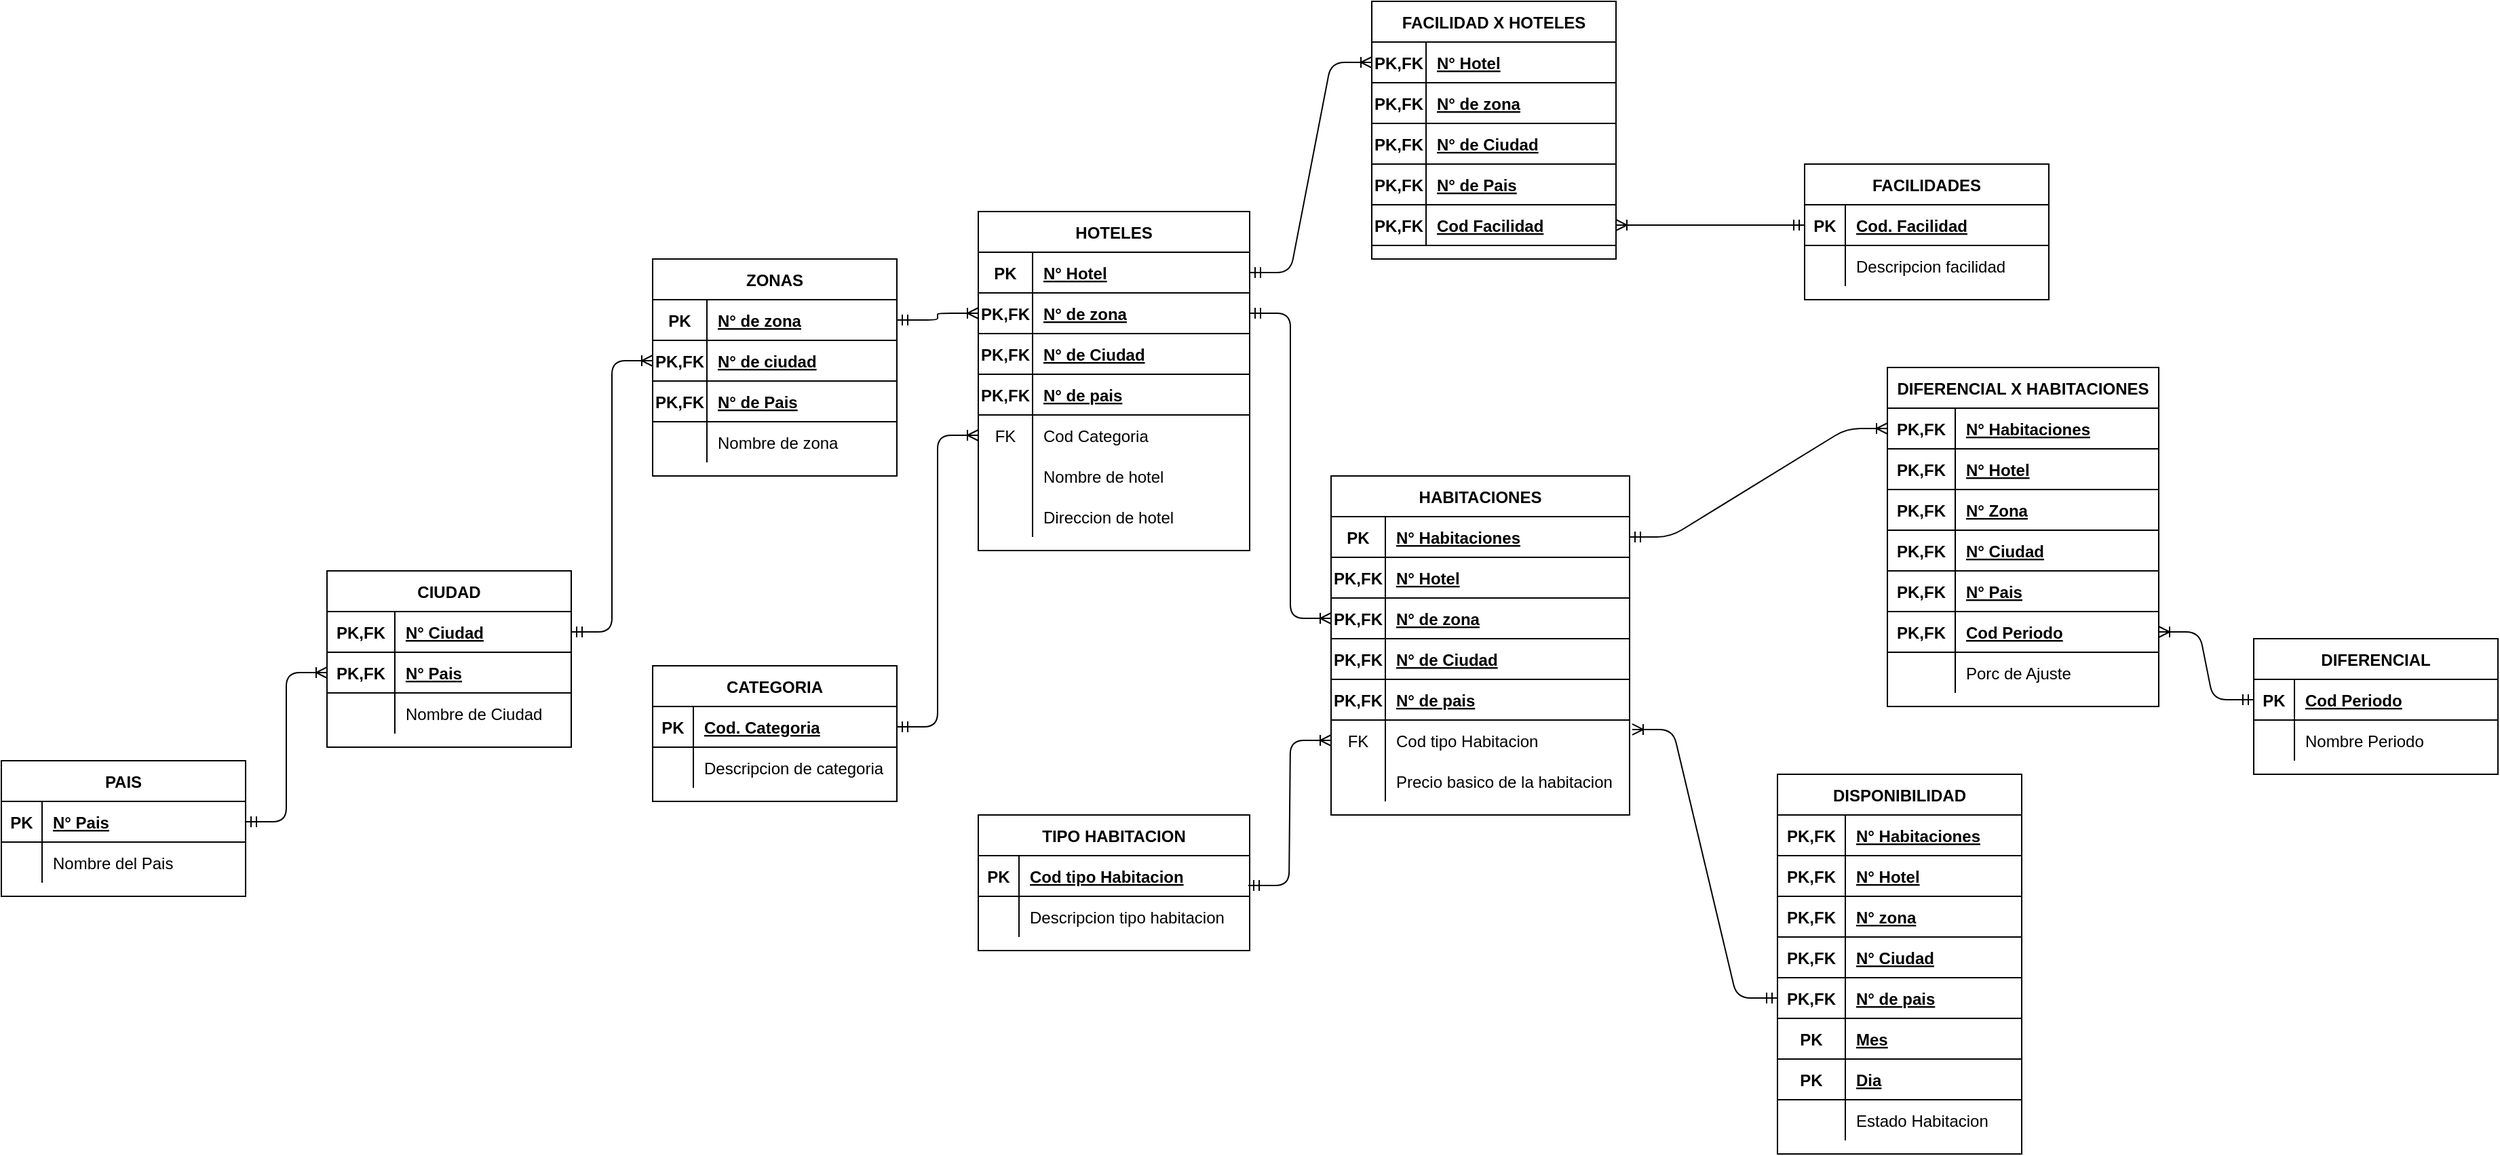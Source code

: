 <mxfile version="14.5.1" type="device"><diagram id="BDPHjw-jgXMboV20KNnx" name="Page-1"><mxGraphModel dx="2406" dy="755" grid="1" gridSize="10" guides="1" tooltips="1" connect="1" arrows="1" fold="1" page="1" pageScale="1" pageWidth="827" pageHeight="1169" math="0" shadow="0"><root><mxCell id="0"/><mxCell id="1" parent="0"/><mxCell id="0yU7m7mO47ZCtnrFO629-364" value="HOTELES" style="shape=table;startSize=30;container=1;collapsible=1;childLayout=tableLayout;fixedRows=1;rowLines=0;fontStyle=1;align=center;resizeLast=1;" parent="1" vertex="1"><mxGeometry x="301" y="1095" width="200" height="250" as="geometry"/></mxCell><mxCell id="0yU7m7mO47ZCtnrFO629-365" value="" style="shape=partialRectangle;collapsible=0;dropTarget=0;pointerEvents=0;fillColor=none;top=0;left=0;bottom=1;right=0;points=[[0,0.5],[1,0.5]];portConstraint=eastwest;" parent="0yU7m7mO47ZCtnrFO629-364" vertex="1"><mxGeometry y="30" width="200" height="30" as="geometry"/></mxCell><mxCell id="0yU7m7mO47ZCtnrFO629-366" value="PK" style="shape=partialRectangle;connectable=0;fillColor=none;top=0;left=0;bottom=0;right=0;fontStyle=1;overflow=hidden;" parent="0yU7m7mO47ZCtnrFO629-365" vertex="1"><mxGeometry width="40" height="30" as="geometry"/></mxCell><mxCell id="0yU7m7mO47ZCtnrFO629-367" value="N° Hotel" style="shape=partialRectangle;connectable=0;fillColor=none;top=0;left=0;bottom=0;right=0;align=left;spacingLeft=6;fontStyle=5;overflow=hidden;" parent="0yU7m7mO47ZCtnrFO629-365" vertex="1"><mxGeometry x="40" width="160" height="30" as="geometry"/></mxCell><mxCell id="0yU7m7mO47ZCtnrFO629-368" value="" style="shape=partialRectangle;collapsible=0;dropTarget=0;pointerEvents=0;fillColor=none;top=0;left=0;bottom=1;right=0;points=[[0,0.5],[1,0.5]];portConstraint=eastwest;" parent="0yU7m7mO47ZCtnrFO629-364" vertex="1"><mxGeometry y="60" width="200" height="30" as="geometry"/></mxCell><mxCell id="0yU7m7mO47ZCtnrFO629-369" value="PK,FK" style="shape=partialRectangle;connectable=0;fillColor=none;top=0;left=0;bottom=0;right=0;fontStyle=1;overflow=hidden;" parent="0yU7m7mO47ZCtnrFO629-368" vertex="1"><mxGeometry width="40" height="30" as="geometry"/></mxCell><mxCell id="0yU7m7mO47ZCtnrFO629-370" value="N° de zona" style="shape=partialRectangle;connectable=0;fillColor=none;top=0;left=0;bottom=0;right=0;align=left;spacingLeft=6;fontStyle=5;overflow=hidden;" parent="0yU7m7mO47ZCtnrFO629-368" vertex="1"><mxGeometry x="40" width="160" height="30" as="geometry"/></mxCell><mxCell id="0yU7m7mO47ZCtnrFO629-371" value="" style="shape=partialRectangle;collapsible=0;dropTarget=0;pointerEvents=0;fillColor=none;top=0;left=0;bottom=1;right=0;points=[[0,0.5],[1,0.5]];portConstraint=eastwest;" parent="0yU7m7mO47ZCtnrFO629-364" vertex="1"><mxGeometry y="90" width="200" height="30" as="geometry"/></mxCell><mxCell id="0yU7m7mO47ZCtnrFO629-372" value="PK,FK" style="shape=partialRectangle;connectable=0;fillColor=none;top=0;left=0;bottom=0;right=0;fontStyle=1;overflow=hidden;" parent="0yU7m7mO47ZCtnrFO629-371" vertex="1"><mxGeometry width="40" height="30" as="geometry"/></mxCell><mxCell id="0yU7m7mO47ZCtnrFO629-373" value="N° de Ciudad" style="shape=partialRectangle;connectable=0;fillColor=none;top=0;left=0;bottom=0;right=0;align=left;spacingLeft=6;fontStyle=5;overflow=hidden;" parent="0yU7m7mO47ZCtnrFO629-371" vertex="1"><mxGeometry x="40" width="160" height="30" as="geometry"/></mxCell><mxCell id="0yU7m7mO47ZCtnrFO629-374" value="" style="shape=partialRectangle;collapsible=0;dropTarget=0;pointerEvents=0;fillColor=none;top=0;left=0;bottom=1;right=0;points=[[0,0.5],[1,0.5]];portConstraint=eastwest;" parent="0yU7m7mO47ZCtnrFO629-364" vertex="1"><mxGeometry y="120" width="200" height="30" as="geometry"/></mxCell><mxCell id="0yU7m7mO47ZCtnrFO629-375" value="PK,FK" style="shape=partialRectangle;connectable=0;fillColor=none;top=0;left=0;bottom=0;right=0;fontStyle=1;overflow=hidden;" parent="0yU7m7mO47ZCtnrFO629-374" vertex="1"><mxGeometry width="40" height="30" as="geometry"/></mxCell><mxCell id="0yU7m7mO47ZCtnrFO629-376" value="N° de pais" style="shape=partialRectangle;connectable=0;fillColor=none;top=0;left=0;bottom=0;right=0;align=left;spacingLeft=6;fontStyle=5;overflow=hidden;" parent="0yU7m7mO47ZCtnrFO629-374" vertex="1"><mxGeometry x="40" width="160" height="30" as="geometry"/></mxCell><mxCell id="0yU7m7mO47ZCtnrFO629-377" value="" style="shape=partialRectangle;collapsible=0;dropTarget=0;pointerEvents=0;fillColor=none;top=0;left=0;bottom=0;right=0;points=[[0,0.5],[1,0.5]];portConstraint=eastwest;" parent="0yU7m7mO47ZCtnrFO629-364" vertex="1"><mxGeometry y="150" width="200" height="30" as="geometry"/></mxCell><mxCell id="0yU7m7mO47ZCtnrFO629-378" value="FK" style="shape=partialRectangle;connectable=0;fillColor=none;top=0;left=0;bottom=0;right=0;fontStyle=0;overflow=hidden;" parent="0yU7m7mO47ZCtnrFO629-377" vertex="1"><mxGeometry width="40" height="30" as="geometry"/></mxCell><mxCell id="0yU7m7mO47ZCtnrFO629-379" value="Cod Categoria" style="shape=partialRectangle;connectable=0;fillColor=none;top=0;left=0;bottom=0;right=0;align=left;spacingLeft=6;fontStyle=0;overflow=hidden;" parent="0yU7m7mO47ZCtnrFO629-377" vertex="1"><mxGeometry x="40" width="160" height="30" as="geometry"/></mxCell><mxCell id="0yU7m7mO47ZCtnrFO629-380" value="" style="shape=partialRectangle;collapsible=0;dropTarget=0;pointerEvents=0;fillColor=none;top=0;left=0;bottom=0;right=0;points=[[0,0.5],[1,0.5]];portConstraint=eastwest;" parent="0yU7m7mO47ZCtnrFO629-364" vertex="1"><mxGeometry y="180" width="200" height="30" as="geometry"/></mxCell><mxCell id="0yU7m7mO47ZCtnrFO629-381" value="" style="shape=partialRectangle;connectable=0;fillColor=none;top=0;left=0;bottom=0;right=0;editable=1;overflow=hidden;" parent="0yU7m7mO47ZCtnrFO629-380" vertex="1"><mxGeometry width="40" height="30" as="geometry"/></mxCell><mxCell id="0yU7m7mO47ZCtnrFO629-382" value="Nombre de hotel" style="shape=partialRectangle;connectable=0;fillColor=none;top=0;left=0;bottom=0;right=0;align=left;spacingLeft=6;overflow=hidden;" parent="0yU7m7mO47ZCtnrFO629-380" vertex="1"><mxGeometry x="40" width="160" height="30" as="geometry"/></mxCell><mxCell id="0yU7m7mO47ZCtnrFO629-383" value="" style="shape=partialRectangle;collapsible=0;dropTarget=0;pointerEvents=0;fillColor=none;top=0;left=0;bottom=0;right=0;points=[[0,0.5],[1,0.5]];portConstraint=eastwest;" parent="0yU7m7mO47ZCtnrFO629-364" vertex="1"><mxGeometry y="210" width="200" height="30" as="geometry"/></mxCell><mxCell id="0yU7m7mO47ZCtnrFO629-384" value="" style="shape=partialRectangle;connectable=0;fillColor=none;top=0;left=0;bottom=0;right=0;editable=1;overflow=hidden;" parent="0yU7m7mO47ZCtnrFO629-383" vertex="1"><mxGeometry width="40" height="30" as="geometry"/></mxCell><mxCell id="0yU7m7mO47ZCtnrFO629-385" value="Direccion de hotel" style="shape=partialRectangle;connectable=0;fillColor=none;top=0;left=0;bottom=0;right=0;align=left;spacingLeft=6;overflow=hidden;" parent="0yU7m7mO47ZCtnrFO629-383" vertex="1"><mxGeometry x="40" width="160" height="30" as="geometry"/></mxCell><mxCell id="0yU7m7mO47ZCtnrFO629-386" value="CATEGORIA" style="shape=table;startSize=30;container=1;collapsible=1;childLayout=tableLayout;fixedRows=1;rowLines=0;fontStyle=1;align=center;resizeLast=1;" parent="1" vertex="1"><mxGeometry x="61" y="1430" width="180" height="100" as="geometry"/></mxCell><mxCell id="0yU7m7mO47ZCtnrFO629-387" value="" style="shape=partialRectangle;collapsible=0;dropTarget=0;pointerEvents=0;fillColor=none;top=0;left=0;bottom=1;right=0;points=[[0,0.5],[1,0.5]];portConstraint=eastwest;" parent="0yU7m7mO47ZCtnrFO629-386" vertex="1"><mxGeometry y="30" width="180" height="30" as="geometry"/></mxCell><mxCell id="0yU7m7mO47ZCtnrFO629-388" value="PK" style="shape=partialRectangle;connectable=0;fillColor=none;top=0;left=0;bottom=0;right=0;fontStyle=1;overflow=hidden;" parent="0yU7m7mO47ZCtnrFO629-387" vertex="1"><mxGeometry width="30" height="30" as="geometry"/></mxCell><mxCell id="0yU7m7mO47ZCtnrFO629-389" value="Cod. Categoria" style="shape=partialRectangle;connectable=0;fillColor=none;top=0;left=0;bottom=0;right=0;align=left;spacingLeft=6;fontStyle=5;overflow=hidden;" parent="0yU7m7mO47ZCtnrFO629-387" vertex="1"><mxGeometry x="30" width="150" height="30" as="geometry"/></mxCell><mxCell id="0yU7m7mO47ZCtnrFO629-390" value="" style="shape=partialRectangle;collapsible=0;dropTarget=0;pointerEvents=0;fillColor=none;top=0;left=0;bottom=0;right=0;points=[[0,0.5],[1,0.5]];portConstraint=eastwest;" parent="0yU7m7mO47ZCtnrFO629-386" vertex="1"><mxGeometry y="60" width="180" height="30" as="geometry"/></mxCell><mxCell id="0yU7m7mO47ZCtnrFO629-391" value="" style="shape=partialRectangle;connectable=0;fillColor=none;top=0;left=0;bottom=0;right=0;editable=1;overflow=hidden;" parent="0yU7m7mO47ZCtnrFO629-390" vertex="1"><mxGeometry width="30" height="30" as="geometry"/></mxCell><mxCell id="0yU7m7mO47ZCtnrFO629-392" value="Descripcion de categoria" style="shape=partialRectangle;connectable=0;fillColor=none;top=0;left=0;bottom=0;right=0;align=left;spacingLeft=6;overflow=hidden;" parent="0yU7m7mO47ZCtnrFO629-390" vertex="1"><mxGeometry x="30" width="150" height="30" as="geometry"/></mxCell><mxCell id="0yU7m7mO47ZCtnrFO629-393" value="HABITACIONES" style="shape=table;startSize=30;container=1;collapsible=1;childLayout=tableLayout;fixedRows=1;rowLines=0;fontStyle=1;align=center;resizeLast=1;" parent="1" vertex="1"><mxGeometry x="561" y="1290" width="220" height="250" as="geometry"/></mxCell><mxCell id="0yU7m7mO47ZCtnrFO629-394" value="" style="shape=partialRectangle;collapsible=0;dropTarget=0;pointerEvents=0;fillColor=none;top=0;left=0;bottom=1;right=0;points=[[0,0.5],[1,0.5]];portConstraint=eastwest;" parent="0yU7m7mO47ZCtnrFO629-393" vertex="1"><mxGeometry y="30" width="220" height="30" as="geometry"/></mxCell><mxCell id="0yU7m7mO47ZCtnrFO629-395" value="PK" style="shape=partialRectangle;connectable=0;fillColor=none;top=0;left=0;bottom=0;right=0;fontStyle=1;overflow=hidden;" parent="0yU7m7mO47ZCtnrFO629-394" vertex="1"><mxGeometry width="40" height="30" as="geometry"/></mxCell><mxCell id="0yU7m7mO47ZCtnrFO629-396" value="N° Habitaciones" style="shape=partialRectangle;connectable=0;fillColor=none;top=0;left=0;bottom=0;right=0;align=left;spacingLeft=6;fontStyle=5;overflow=hidden;" parent="0yU7m7mO47ZCtnrFO629-394" vertex="1"><mxGeometry x="40" width="180" height="30" as="geometry"/></mxCell><mxCell id="0yU7m7mO47ZCtnrFO629-397" value="" style="shape=partialRectangle;collapsible=0;dropTarget=0;pointerEvents=0;fillColor=none;top=0;left=0;bottom=1;right=0;points=[[0,0.5],[1,0.5]];portConstraint=eastwest;" parent="0yU7m7mO47ZCtnrFO629-393" vertex="1"><mxGeometry y="60" width="220" height="30" as="geometry"/></mxCell><mxCell id="0yU7m7mO47ZCtnrFO629-398" value="PK,FK" style="shape=partialRectangle;connectable=0;fillColor=none;top=0;left=0;bottom=0;right=0;fontStyle=1;overflow=hidden;" parent="0yU7m7mO47ZCtnrFO629-397" vertex="1"><mxGeometry width="40" height="30" as="geometry"/></mxCell><mxCell id="0yU7m7mO47ZCtnrFO629-399" value="N° Hotel" style="shape=partialRectangle;connectable=0;fillColor=none;top=0;left=0;bottom=0;right=0;align=left;spacingLeft=6;fontStyle=5;overflow=hidden;" parent="0yU7m7mO47ZCtnrFO629-397" vertex="1"><mxGeometry x="40" width="180" height="30" as="geometry"/></mxCell><mxCell id="0yU7m7mO47ZCtnrFO629-400" value="" style="shape=partialRectangle;collapsible=0;dropTarget=0;pointerEvents=0;fillColor=none;top=0;left=0;bottom=1;right=0;points=[[0,0.5],[1,0.5]];portConstraint=eastwest;" parent="0yU7m7mO47ZCtnrFO629-393" vertex="1"><mxGeometry y="90" width="220" height="30" as="geometry"/></mxCell><mxCell id="0yU7m7mO47ZCtnrFO629-401" value="PK,FK" style="shape=partialRectangle;connectable=0;fillColor=none;top=0;left=0;bottom=0;right=0;fontStyle=1;overflow=hidden;" parent="0yU7m7mO47ZCtnrFO629-400" vertex="1"><mxGeometry width="40" height="30" as="geometry"/></mxCell><mxCell id="0yU7m7mO47ZCtnrFO629-402" value="N° de zona" style="shape=partialRectangle;connectable=0;fillColor=none;top=0;left=0;bottom=0;right=0;align=left;spacingLeft=6;fontStyle=5;overflow=hidden;" parent="0yU7m7mO47ZCtnrFO629-400" vertex="1"><mxGeometry x="40" width="180" height="30" as="geometry"/></mxCell><mxCell id="0yU7m7mO47ZCtnrFO629-403" value="" style="shape=partialRectangle;collapsible=0;dropTarget=0;pointerEvents=0;fillColor=none;top=0;left=0;bottom=1;right=0;points=[[0,0.5],[1,0.5]];portConstraint=eastwest;" parent="0yU7m7mO47ZCtnrFO629-393" vertex="1"><mxGeometry y="120" width="220" height="30" as="geometry"/></mxCell><mxCell id="0yU7m7mO47ZCtnrFO629-404" value="PK,FK" style="shape=partialRectangle;connectable=0;fillColor=none;top=0;left=0;bottom=0;right=0;fontStyle=1;overflow=hidden;" parent="0yU7m7mO47ZCtnrFO629-403" vertex="1"><mxGeometry width="40" height="30" as="geometry"/></mxCell><mxCell id="0yU7m7mO47ZCtnrFO629-405" value="N° de Ciudad" style="shape=partialRectangle;connectable=0;fillColor=none;top=0;left=0;bottom=0;right=0;align=left;spacingLeft=6;fontStyle=5;overflow=hidden;" parent="0yU7m7mO47ZCtnrFO629-403" vertex="1"><mxGeometry x="40" width="180" height="30" as="geometry"/></mxCell><mxCell id="0yU7m7mO47ZCtnrFO629-406" value="" style="shape=partialRectangle;collapsible=0;dropTarget=0;pointerEvents=0;fillColor=none;top=0;left=0;bottom=1;right=0;points=[[0,0.5],[1,0.5]];portConstraint=eastwest;" parent="0yU7m7mO47ZCtnrFO629-393" vertex="1"><mxGeometry y="150" width="220" height="30" as="geometry"/></mxCell><mxCell id="0yU7m7mO47ZCtnrFO629-407" value="PK,FK" style="shape=partialRectangle;connectable=0;fillColor=none;top=0;left=0;bottom=0;right=0;fontStyle=1;overflow=hidden;" parent="0yU7m7mO47ZCtnrFO629-406" vertex="1"><mxGeometry width="40" height="30" as="geometry"/></mxCell><mxCell id="0yU7m7mO47ZCtnrFO629-408" value="N° de pais" style="shape=partialRectangle;connectable=0;fillColor=none;top=0;left=0;bottom=0;right=0;align=left;spacingLeft=6;fontStyle=5;overflow=hidden;" parent="0yU7m7mO47ZCtnrFO629-406" vertex="1"><mxGeometry x="40" width="180" height="30" as="geometry"/></mxCell><mxCell id="0yU7m7mO47ZCtnrFO629-409" value="" style="shape=partialRectangle;collapsible=0;dropTarget=0;pointerEvents=0;fillColor=none;top=0;left=0;bottom=0;right=0;points=[[0,0.5],[1,0.5]];portConstraint=eastwest;" parent="0yU7m7mO47ZCtnrFO629-393" vertex="1"><mxGeometry y="180" width="220" height="30" as="geometry"/></mxCell><mxCell id="0yU7m7mO47ZCtnrFO629-410" value="FK" style="shape=partialRectangle;connectable=0;fillColor=none;top=0;left=0;bottom=0;right=0;editable=1;overflow=hidden;" parent="0yU7m7mO47ZCtnrFO629-409" vertex="1"><mxGeometry width="40" height="30" as="geometry"/></mxCell><mxCell id="0yU7m7mO47ZCtnrFO629-411" value="Cod tipo Habitacion" style="shape=partialRectangle;connectable=0;fillColor=none;top=0;left=0;bottom=0;right=0;align=left;spacingLeft=6;overflow=hidden;" parent="0yU7m7mO47ZCtnrFO629-409" vertex="1"><mxGeometry x="40" width="180" height="30" as="geometry"/></mxCell><mxCell id="0yU7m7mO47ZCtnrFO629-412" value="" style="shape=partialRectangle;collapsible=0;dropTarget=0;pointerEvents=0;fillColor=none;top=0;left=0;bottom=0;right=0;points=[[0,0.5],[1,0.5]];portConstraint=eastwest;" parent="0yU7m7mO47ZCtnrFO629-393" vertex="1"><mxGeometry y="210" width="220" height="30" as="geometry"/></mxCell><mxCell id="0yU7m7mO47ZCtnrFO629-413" value="" style="shape=partialRectangle;connectable=0;fillColor=none;top=0;left=0;bottom=0;right=0;editable=1;overflow=hidden;" parent="0yU7m7mO47ZCtnrFO629-412" vertex="1"><mxGeometry width="40" height="30" as="geometry"/></mxCell><mxCell id="0yU7m7mO47ZCtnrFO629-414" value="Precio basico de la habitacion" style="shape=partialRectangle;connectable=0;fillColor=none;top=0;left=0;bottom=0;right=0;align=left;spacingLeft=6;overflow=hidden;" parent="0yU7m7mO47ZCtnrFO629-412" vertex="1"><mxGeometry x="40" width="180" height="30" as="geometry"/></mxCell><mxCell id="0yU7m7mO47ZCtnrFO629-415" value="TIPO HABITACION" style="shape=table;startSize=30;container=1;collapsible=1;childLayout=tableLayout;fixedRows=1;rowLines=0;fontStyle=1;align=center;resizeLast=1;" parent="1" vertex="1"><mxGeometry x="301" y="1540" width="200" height="100" as="geometry"/></mxCell><mxCell id="0yU7m7mO47ZCtnrFO629-416" value="" style="shape=partialRectangle;collapsible=0;dropTarget=0;pointerEvents=0;fillColor=none;top=0;left=0;bottom=1;right=0;points=[[0,0.5],[1,0.5]];portConstraint=eastwest;" parent="0yU7m7mO47ZCtnrFO629-415" vertex="1"><mxGeometry y="30" width="200" height="30" as="geometry"/></mxCell><mxCell id="0yU7m7mO47ZCtnrFO629-417" value="PK" style="shape=partialRectangle;connectable=0;fillColor=none;top=0;left=0;bottom=0;right=0;fontStyle=1;overflow=hidden;" parent="0yU7m7mO47ZCtnrFO629-416" vertex="1"><mxGeometry width="30" height="30" as="geometry"/></mxCell><mxCell id="0yU7m7mO47ZCtnrFO629-418" value="Cod tipo Habitacion" style="shape=partialRectangle;connectable=0;fillColor=none;top=0;left=0;bottom=0;right=0;align=left;spacingLeft=6;fontStyle=5;overflow=hidden;" parent="0yU7m7mO47ZCtnrFO629-416" vertex="1"><mxGeometry x="30" width="170" height="30" as="geometry"/></mxCell><mxCell id="0yU7m7mO47ZCtnrFO629-419" value="" style="shape=partialRectangle;collapsible=0;dropTarget=0;pointerEvents=0;fillColor=none;top=0;left=0;bottom=0;right=0;points=[[0,0.5],[1,0.5]];portConstraint=eastwest;" parent="0yU7m7mO47ZCtnrFO629-415" vertex="1"><mxGeometry y="60" width="200" height="30" as="geometry"/></mxCell><mxCell id="0yU7m7mO47ZCtnrFO629-420" value="" style="shape=partialRectangle;connectable=0;fillColor=none;top=0;left=0;bottom=0;right=0;editable=1;overflow=hidden;" parent="0yU7m7mO47ZCtnrFO629-419" vertex="1"><mxGeometry width="30" height="30" as="geometry"/></mxCell><mxCell id="0yU7m7mO47ZCtnrFO629-421" value="Descripcion tipo habitacion" style="shape=partialRectangle;connectable=0;fillColor=none;top=0;left=0;bottom=0;right=0;align=left;spacingLeft=6;overflow=hidden;" parent="0yU7m7mO47ZCtnrFO629-419" vertex="1"><mxGeometry x="30" width="170" height="30" as="geometry"/></mxCell><mxCell id="0yU7m7mO47ZCtnrFO629-422" value="DISPONIBILIDAD" style="shape=table;startSize=30;container=1;collapsible=1;childLayout=tableLayout;fixedRows=1;rowLines=0;fontStyle=1;align=center;resizeLast=1;" parent="1" vertex="1"><mxGeometry x="890" y="1510" width="180" height="280" as="geometry"/></mxCell><mxCell id="0yU7m7mO47ZCtnrFO629-423" value="" style="shape=partialRectangle;collapsible=0;dropTarget=0;pointerEvents=0;fillColor=none;top=0;left=0;bottom=1;right=0;points=[[0,0.5],[1,0.5]];portConstraint=eastwest;" parent="0yU7m7mO47ZCtnrFO629-422" vertex="1"><mxGeometry y="30" width="180" height="30" as="geometry"/></mxCell><mxCell id="0yU7m7mO47ZCtnrFO629-424" value="PK,FK" style="shape=partialRectangle;connectable=0;fillColor=none;top=0;left=0;bottom=0;right=0;fontStyle=1;overflow=hidden;" parent="0yU7m7mO47ZCtnrFO629-423" vertex="1"><mxGeometry width="50" height="30" as="geometry"/></mxCell><mxCell id="0yU7m7mO47ZCtnrFO629-425" value="N° Habitaciones" style="shape=partialRectangle;connectable=0;fillColor=none;top=0;left=0;bottom=0;right=0;align=left;spacingLeft=6;fontStyle=5;overflow=hidden;" parent="0yU7m7mO47ZCtnrFO629-423" vertex="1"><mxGeometry x="50" width="130" height="30" as="geometry"/></mxCell><mxCell id="0yU7m7mO47ZCtnrFO629-426" value="" style="shape=partialRectangle;collapsible=0;dropTarget=0;pointerEvents=0;fillColor=none;top=0;left=0;bottom=1;right=0;points=[[0,0.5],[1,0.5]];portConstraint=eastwest;" parent="0yU7m7mO47ZCtnrFO629-422" vertex="1"><mxGeometry y="60" width="180" height="30" as="geometry"/></mxCell><mxCell id="0yU7m7mO47ZCtnrFO629-427" value="PK,FK" style="shape=partialRectangle;connectable=0;fillColor=none;top=0;left=0;bottom=0;right=0;fontStyle=1;overflow=hidden;" parent="0yU7m7mO47ZCtnrFO629-426" vertex="1"><mxGeometry width="50" height="30" as="geometry"/></mxCell><mxCell id="0yU7m7mO47ZCtnrFO629-428" value="N° Hotel" style="shape=partialRectangle;connectable=0;fillColor=none;top=0;left=0;bottom=0;right=0;align=left;spacingLeft=6;fontStyle=5;overflow=hidden;" parent="0yU7m7mO47ZCtnrFO629-426" vertex="1"><mxGeometry x="50" width="130" height="30" as="geometry"/></mxCell><mxCell id="0yU7m7mO47ZCtnrFO629-429" value="" style="shape=partialRectangle;collapsible=0;dropTarget=0;pointerEvents=0;fillColor=none;top=0;left=0;bottom=1;right=0;points=[[0,0.5],[1,0.5]];portConstraint=eastwest;" parent="0yU7m7mO47ZCtnrFO629-422" vertex="1"><mxGeometry y="90" width="180" height="30" as="geometry"/></mxCell><mxCell id="0yU7m7mO47ZCtnrFO629-430" value="PK,FK" style="shape=partialRectangle;connectable=0;fillColor=none;top=0;left=0;bottom=0;right=0;fontStyle=1;overflow=hidden;" parent="0yU7m7mO47ZCtnrFO629-429" vertex="1"><mxGeometry width="50" height="30" as="geometry"/></mxCell><mxCell id="0yU7m7mO47ZCtnrFO629-431" value="N° zona" style="shape=partialRectangle;connectable=0;fillColor=none;top=0;left=0;bottom=0;right=0;align=left;spacingLeft=6;fontStyle=5;overflow=hidden;" parent="0yU7m7mO47ZCtnrFO629-429" vertex="1"><mxGeometry x="50" width="130" height="30" as="geometry"/></mxCell><mxCell id="0yU7m7mO47ZCtnrFO629-432" value="" style="shape=partialRectangle;collapsible=0;dropTarget=0;pointerEvents=0;fillColor=none;top=0;left=0;bottom=1;right=0;points=[[0,0.5],[1,0.5]];portConstraint=eastwest;" parent="0yU7m7mO47ZCtnrFO629-422" vertex="1"><mxGeometry y="120" width="180" height="30" as="geometry"/></mxCell><mxCell id="0yU7m7mO47ZCtnrFO629-433" value="PK,FK" style="shape=partialRectangle;connectable=0;fillColor=none;top=0;left=0;bottom=0;right=0;fontStyle=1;overflow=hidden;" parent="0yU7m7mO47ZCtnrFO629-432" vertex="1"><mxGeometry width="50" height="30" as="geometry"/></mxCell><mxCell id="0yU7m7mO47ZCtnrFO629-434" value="N° Ciudad" style="shape=partialRectangle;connectable=0;fillColor=none;top=0;left=0;bottom=0;right=0;align=left;spacingLeft=6;fontStyle=5;overflow=hidden;" parent="0yU7m7mO47ZCtnrFO629-432" vertex="1"><mxGeometry x="50" width="130" height="30" as="geometry"/></mxCell><mxCell id="0yU7m7mO47ZCtnrFO629-435" value="" style="shape=partialRectangle;collapsible=0;dropTarget=0;pointerEvents=0;fillColor=none;top=0;left=0;bottom=1;right=0;points=[[0,0.5],[1,0.5]];portConstraint=eastwest;" parent="0yU7m7mO47ZCtnrFO629-422" vertex="1"><mxGeometry y="150" width="180" height="30" as="geometry"/></mxCell><mxCell id="0yU7m7mO47ZCtnrFO629-436" value="PK,FK" style="shape=partialRectangle;connectable=0;fillColor=none;top=0;left=0;bottom=0;right=0;fontStyle=1;overflow=hidden;" parent="0yU7m7mO47ZCtnrFO629-435" vertex="1"><mxGeometry width="50" height="30" as="geometry"/></mxCell><mxCell id="0yU7m7mO47ZCtnrFO629-437" value="N° de pais" style="shape=partialRectangle;connectable=0;fillColor=none;top=0;left=0;bottom=0;right=0;align=left;spacingLeft=6;fontStyle=5;overflow=hidden;" parent="0yU7m7mO47ZCtnrFO629-435" vertex="1"><mxGeometry x="50" width="130" height="30" as="geometry"/></mxCell><mxCell id="0yU7m7mO47ZCtnrFO629-438" value="" style="shape=partialRectangle;collapsible=0;dropTarget=0;pointerEvents=0;fillColor=none;top=0;left=0;bottom=1;right=0;points=[[0,0.5],[1,0.5]];portConstraint=eastwest;" parent="0yU7m7mO47ZCtnrFO629-422" vertex="1"><mxGeometry y="180" width="180" height="30" as="geometry"/></mxCell><mxCell id="0yU7m7mO47ZCtnrFO629-439" value="PK" style="shape=partialRectangle;connectable=0;fillColor=none;top=0;left=0;bottom=0;right=0;fontStyle=1;overflow=hidden;" parent="0yU7m7mO47ZCtnrFO629-438" vertex="1"><mxGeometry width="50" height="30" as="geometry"/></mxCell><mxCell id="0yU7m7mO47ZCtnrFO629-440" value="Mes" style="shape=partialRectangle;connectable=0;fillColor=none;top=0;left=0;bottom=0;right=0;align=left;spacingLeft=6;fontStyle=5;overflow=hidden;" parent="0yU7m7mO47ZCtnrFO629-438" vertex="1"><mxGeometry x="50" width="130" height="30" as="geometry"/></mxCell><mxCell id="0yU7m7mO47ZCtnrFO629-441" value="" style="shape=partialRectangle;collapsible=0;dropTarget=0;pointerEvents=0;fillColor=none;top=0;left=0;bottom=1;right=0;points=[[0,0.5],[1,0.5]];portConstraint=eastwest;" parent="0yU7m7mO47ZCtnrFO629-422" vertex="1"><mxGeometry y="210" width="180" height="30" as="geometry"/></mxCell><mxCell id="0yU7m7mO47ZCtnrFO629-442" value="PK" style="shape=partialRectangle;connectable=0;fillColor=none;top=0;left=0;bottom=0;right=0;fontStyle=1;overflow=hidden;" parent="0yU7m7mO47ZCtnrFO629-441" vertex="1"><mxGeometry width="50" height="30" as="geometry"/></mxCell><mxCell id="0yU7m7mO47ZCtnrFO629-443" value="Dia" style="shape=partialRectangle;connectable=0;fillColor=none;top=0;left=0;bottom=0;right=0;align=left;spacingLeft=6;fontStyle=5;overflow=hidden;" parent="0yU7m7mO47ZCtnrFO629-441" vertex="1"><mxGeometry x="50" width="130" height="30" as="geometry"/></mxCell><mxCell id="0yU7m7mO47ZCtnrFO629-444" value="" style="shape=partialRectangle;collapsible=0;dropTarget=0;pointerEvents=0;fillColor=none;top=0;left=0;bottom=0;right=0;points=[[0,0.5],[1,0.5]];portConstraint=eastwest;" parent="0yU7m7mO47ZCtnrFO629-422" vertex="1"><mxGeometry y="240" width="180" height="30" as="geometry"/></mxCell><mxCell id="0yU7m7mO47ZCtnrFO629-445" value="" style="shape=partialRectangle;connectable=0;fillColor=none;top=0;left=0;bottom=0;right=0;editable=1;overflow=hidden;" parent="0yU7m7mO47ZCtnrFO629-444" vertex="1"><mxGeometry width="50" height="30" as="geometry"/></mxCell><mxCell id="0yU7m7mO47ZCtnrFO629-446" value="Estado Habitacion" style="shape=partialRectangle;connectable=0;fillColor=none;top=0;left=0;bottom=0;right=0;align=left;spacingLeft=6;overflow=hidden;" parent="0yU7m7mO47ZCtnrFO629-444" vertex="1"><mxGeometry x="50" width="130" height="30" as="geometry"/></mxCell><mxCell id="0yU7m7mO47ZCtnrFO629-447" value="DIFERENCIAL" style="shape=table;startSize=30;container=1;collapsible=1;childLayout=tableLayout;fixedRows=1;rowLines=0;fontStyle=1;align=center;resizeLast=1;" parent="1" vertex="1"><mxGeometry x="1241" y="1410" width="180" height="100" as="geometry"/></mxCell><mxCell id="0yU7m7mO47ZCtnrFO629-448" value="" style="shape=partialRectangle;collapsible=0;dropTarget=0;pointerEvents=0;fillColor=none;top=0;left=0;bottom=1;right=0;points=[[0,0.5],[1,0.5]];portConstraint=eastwest;" parent="0yU7m7mO47ZCtnrFO629-447" vertex="1"><mxGeometry y="30" width="180" height="30" as="geometry"/></mxCell><mxCell id="0yU7m7mO47ZCtnrFO629-449" value="PK" style="shape=partialRectangle;connectable=0;fillColor=none;top=0;left=0;bottom=0;right=0;fontStyle=1;overflow=hidden;" parent="0yU7m7mO47ZCtnrFO629-448" vertex="1"><mxGeometry width="30" height="30" as="geometry"/></mxCell><mxCell id="0yU7m7mO47ZCtnrFO629-450" value="Cod Periodo" style="shape=partialRectangle;connectable=0;fillColor=none;top=0;left=0;bottom=0;right=0;align=left;spacingLeft=6;fontStyle=5;overflow=hidden;" parent="0yU7m7mO47ZCtnrFO629-448" vertex="1"><mxGeometry x="30" width="150" height="30" as="geometry"/></mxCell><mxCell id="0yU7m7mO47ZCtnrFO629-451" value="" style="shape=partialRectangle;collapsible=0;dropTarget=0;pointerEvents=0;fillColor=none;top=0;left=0;bottom=0;right=0;points=[[0,0.5],[1,0.5]];portConstraint=eastwest;" parent="0yU7m7mO47ZCtnrFO629-447" vertex="1"><mxGeometry y="60" width="180" height="30" as="geometry"/></mxCell><mxCell id="0yU7m7mO47ZCtnrFO629-452" value="" style="shape=partialRectangle;connectable=0;fillColor=none;top=0;left=0;bottom=0;right=0;editable=1;overflow=hidden;" parent="0yU7m7mO47ZCtnrFO629-451" vertex="1"><mxGeometry width="30" height="30" as="geometry"/></mxCell><mxCell id="0yU7m7mO47ZCtnrFO629-453" value="Nombre Periodo" style="shape=partialRectangle;connectable=0;fillColor=none;top=0;left=0;bottom=0;right=0;align=left;spacingLeft=6;overflow=hidden;" parent="0yU7m7mO47ZCtnrFO629-451" vertex="1"><mxGeometry x="30" width="150" height="30" as="geometry"/></mxCell><mxCell id="0yU7m7mO47ZCtnrFO629-463" value="FACILIDAD X HOTELES" style="shape=table;startSize=30;container=1;collapsible=1;childLayout=tableLayout;fixedRows=1;rowLines=0;fontStyle=1;align=center;resizeLast=1;" parent="1" vertex="1"><mxGeometry x="591" y="940" width="180" height="190" as="geometry"/></mxCell><mxCell id="0yU7m7mO47ZCtnrFO629-464" value="" style="shape=partialRectangle;collapsible=0;dropTarget=0;pointerEvents=0;fillColor=none;top=0;left=0;bottom=1;right=0;points=[[0,0.5],[1,0.5]];portConstraint=eastwest;" parent="0yU7m7mO47ZCtnrFO629-463" vertex="1"><mxGeometry y="30" width="180" height="30" as="geometry"/></mxCell><mxCell id="0yU7m7mO47ZCtnrFO629-465" value="PK,FK" style="shape=partialRectangle;connectable=0;fillColor=none;top=0;left=0;bottom=0;right=0;fontStyle=1;overflow=hidden;" parent="0yU7m7mO47ZCtnrFO629-464" vertex="1"><mxGeometry width="40" height="30" as="geometry"/></mxCell><mxCell id="0yU7m7mO47ZCtnrFO629-466" value="N° Hotel" style="shape=partialRectangle;connectable=0;fillColor=none;top=0;left=0;bottom=0;right=0;align=left;spacingLeft=6;fontStyle=5;overflow=hidden;" parent="0yU7m7mO47ZCtnrFO629-464" vertex="1"><mxGeometry x="40" width="140" height="30" as="geometry"/></mxCell><mxCell id="0yU7m7mO47ZCtnrFO629-467" value="" style="shape=partialRectangle;collapsible=0;dropTarget=0;pointerEvents=0;fillColor=none;top=0;left=0;bottom=1;right=0;points=[[0,0.5],[1,0.5]];portConstraint=eastwest;" parent="0yU7m7mO47ZCtnrFO629-463" vertex="1"><mxGeometry y="60" width="180" height="30" as="geometry"/></mxCell><mxCell id="0yU7m7mO47ZCtnrFO629-468" value="PK,FK" style="shape=partialRectangle;connectable=0;fillColor=none;top=0;left=0;bottom=0;right=0;fontStyle=1;overflow=hidden;" parent="0yU7m7mO47ZCtnrFO629-467" vertex="1"><mxGeometry width="40" height="30" as="geometry"/></mxCell><mxCell id="0yU7m7mO47ZCtnrFO629-469" value="N° de zona" style="shape=partialRectangle;connectable=0;fillColor=none;top=0;left=0;bottom=0;right=0;align=left;spacingLeft=6;fontStyle=5;overflow=hidden;" parent="0yU7m7mO47ZCtnrFO629-467" vertex="1"><mxGeometry x="40" width="140" height="30" as="geometry"/></mxCell><mxCell id="0yU7m7mO47ZCtnrFO629-470" value="" style="shape=partialRectangle;collapsible=0;dropTarget=0;pointerEvents=0;fillColor=none;top=0;left=0;bottom=1;right=0;points=[[0,0.5],[1,0.5]];portConstraint=eastwest;" parent="0yU7m7mO47ZCtnrFO629-463" vertex="1"><mxGeometry y="90" width="180" height="30" as="geometry"/></mxCell><mxCell id="0yU7m7mO47ZCtnrFO629-471" value="PK,FK" style="shape=partialRectangle;connectable=0;fillColor=none;top=0;left=0;bottom=0;right=0;fontStyle=1;overflow=hidden;" parent="0yU7m7mO47ZCtnrFO629-470" vertex="1"><mxGeometry width="40" height="30" as="geometry"/></mxCell><mxCell id="0yU7m7mO47ZCtnrFO629-472" value="N° de Ciudad" style="shape=partialRectangle;connectable=0;fillColor=none;top=0;left=0;bottom=0;right=0;align=left;spacingLeft=6;fontStyle=5;overflow=hidden;" parent="0yU7m7mO47ZCtnrFO629-470" vertex="1"><mxGeometry x="40" width="140" height="30" as="geometry"/></mxCell><mxCell id="0yU7m7mO47ZCtnrFO629-473" value="" style="shape=partialRectangle;collapsible=0;dropTarget=0;pointerEvents=0;fillColor=none;top=0;left=0;bottom=1;right=0;points=[[0,0.5],[1,0.5]];portConstraint=eastwest;" parent="0yU7m7mO47ZCtnrFO629-463" vertex="1"><mxGeometry y="120" width="180" height="30" as="geometry"/></mxCell><mxCell id="0yU7m7mO47ZCtnrFO629-474" value="PK,FK" style="shape=partialRectangle;connectable=0;fillColor=none;top=0;left=0;bottom=0;right=0;fontStyle=1;overflow=hidden;" parent="0yU7m7mO47ZCtnrFO629-473" vertex="1"><mxGeometry width="40" height="30" as="geometry"/></mxCell><mxCell id="0yU7m7mO47ZCtnrFO629-475" value="N° de Pais" style="shape=partialRectangle;connectable=0;fillColor=none;top=0;left=0;bottom=0;right=0;align=left;spacingLeft=6;fontStyle=5;overflow=hidden;" parent="0yU7m7mO47ZCtnrFO629-473" vertex="1"><mxGeometry x="40" width="140" height="30" as="geometry"/></mxCell><mxCell id="0yU7m7mO47ZCtnrFO629-476" value="" style="shape=partialRectangle;collapsible=0;dropTarget=0;pointerEvents=0;fillColor=none;top=0;left=0;bottom=1;right=0;points=[[0,0.5],[1,0.5]];portConstraint=eastwest;" parent="0yU7m7mO47ZCtnrFO629-463" vertex="1"><mxGeometry y="150" width="180" height="30" as="geometry"/></mxCell><mxCell id="0yU7m7mO47ZCtnrFO629-477" value="PK,FK" style="shape=partialRectangle;connectable=0;fillColor=none;top=0;left=0;bottom=0;right=0;fontStyle=1;overflow=hidden;" parent="0yU7m7mO47ZCtnrFO629-476" vertex="1"><mxGeometry width="40" height="30" as="geometry"/></mxCell><mxCell id="0yU7m7mO47ZCtnrFO629-478" value="Cod Facilidad" style="shape=partialRectangle;connectable=0;fillColor=none;top=0;left=0;bottom=0;right=0;align=left;spacingLeft=6;fontStyle=5;overflow=hidden;" parent="0yU7m7mO47ZCtnrFO629-476" vertex="1"><mxGeometry x="40" width="140" height="30" as="geometry"/></mxCell><mxCell id="0yU7m7mO47ZCtnrFO629-479" value="FACILIDADES" style="shape=table;startSize=30;container=1;collapsible=1;childLayout=tableLayout;fixedRows=1;rowLines=0;fontStyle=1;align=center;resizeLast=1;" parent="1" vertex="1"><mxGeometry x="910" y="1060" width="180" height="100" as="geometry"/></mxCell><mxCell id="0yU7m7mO47ZCtnrFO629-480" value="" style="shape=partialRectangle;collapsible=0;dropTarget=0;pointerEvents=0;fillColor=none;top=0;left=0;bottom=1;right=0;points=[[0,0.5],[1,0.5]];portConstraint=eastwest;" parent="0yU7m7mO47ZCtnrFO629-479" vertex="1"><mxGeometry y="30" width="180" height="30" as="geometry"/></mxCell><mxCell id="0yU7m7mO47ZCtnrFO629-481" value="PK" style="shape=partialRectangle;connectable=0;fillColor=none;top=0;left=0;bottom=0;right=0;fontStyle=1;overflow=hidden;" parent="0yU7m7mO47ZCtnrFO629-480" vertex="1"><mxGeometry width="30" height="30" as="geometry"/></mxCell><mxCell id="0yU7m7mO47ZCtnrFO629-482" value="Cod. Facilidad" style="shape=partialRectangle;connectable=0;fillColor=none;top=0;left=0;bottom=0;right=0;align=left;spacingLeft=6;fontStyle=5;overflow=hidden;" parent="0yU7m7mO47ZCtnrFO629-480" vertex="1"><mxGeometry x="30" width="150" height="30" as="geometry"/></mxCell><mxCell id="0yU7m7mO47ZCtnrFO629-483" value="" style="shape=partialRectangle;collapsible=0;dropTarget=0;pointerEvents=0;fillColor=none;top=0;left=0;bottom=0;right=0;points=[[0,0.5],[1,0.5]];portConstraint=eastwest;" parent="0yU7m7mO47ZCtnrFO629-479" vertex="1"><mxGeometry y="60" width="180" height="30" as="geometry"/></mxCell><mxCell id="0yU7m7mO47ZCtnrFO629-484" value="" style="shape=partialRectangle;connectable=0;fillColor=none;top=0;left=0;bottom=0;right=0;editable=1;overflow=hidden;" parent="0yU7m7mO47ZCtnrFO629-483" vertex="1"><mxGeometry width="30" height="30" as="geometry"/></mxCell><mxCell id="0yU7m7mO47ZCtnrFO629-485" value="Descripcion facilidad" style="shape=partialRectangle;connectable=0;fillColor=none;top=0;left=0;bottom=0;right=0;align=left;spacingLeft=6;overflow=hidden;" parent="0yU7m7mO47ZCtnrFO629-483" vertex="1"><mxGeometry x="30" width="150" height="30" as="geometry"/></mxCell><mxCell id="0yU7m7mO47ZCtnrFO629-486" value="DIFERENCIAL X HABITACIONES" style="shape=table;startSize=30;container=1;collapsible=1;childLayout=tableLayout;fixedRows=1;rowLines=0;fontStyle=1;align=center;resizeLast=1;" parent="1" vertex="1"><mxGeometry x="971" y="1210" width="200" height="250" as="geometry"/></mxCell><mxCell id="0yU7m7mO47ZCtnrFO629-487" value="" style="shape=partialRectangle;collapsible=0;dropTarget=0;pointerEvents=0;fillColor=none;top=0;left=0;bottom=1;right=0;points=[[0,0.5],[1,0.5]];portConstraint=eastwest;" parent="0yU7m7mO47ZCtnrFO629-486" vertex="1"><mxGeometry y="30" width="200" height="30" as="geometry"/></mxCell><mxCell id="0yU7m7mO47ZCtnrFO629-488" value="PK,FK" style="shape=partialRectangle;connectable=0;fillColor=none;top=0;left=0;bottom=0;right=0;fontStyle=1;overflow=hidden;" parent="0yU7m7mO47ZCtnrFO629-487" vertex="1"><mxGeometry width="50" height="30" as="geometry"/></mxCell><mxCell id="0yU7m7mO47ZCtnrFO629-489" value="N° Habitaciones" style="shape=partialRectangle;connectable=0;fillColor=none;top=0;left=0;bottom=0;right=0;align=left;spacingLeft=6;fontStyle=5;overflow=hidden;" parent="0yU7m7mO47ZCtnrFO629-487" vertex="1"><mxGeometry x="50" width="150" height="30" as="geometry"/></mxCell><mxCell id="0yU7m7mO47ZCtnrFO629-490" value="" style="shape=partialRectangle;collapsible=0;dropTarget=0;pointerEvents=0;fillColor=none;top=0;left=0;bottom=1;right=0;points=[[0,0.5],[1,0.5]];portConstraint=eastwest;" parent="0yU7m7mO47ZCtnrFO629-486" vertex="1"><mxGeometry y="60" width="200" height="30" as="geometry"/></mxCell><mxCell id="0yU7m7mO47ZCtnrFO629-491" value="PK,FK" style="shape=partialRectangle;connectable=0;fillColor=none;top=0;left=0;bottom=0;right=0;fontStyle=1;overflow=hidden;" parent="0yU7m7mO47ZCtnrFO629-490" vertex="1"><mxGeometry width="50" height="30" as="geometry"/></mxCell><mxCell id="0yU7m7mO47ZCtnrFO629-492" value="N° Hotel" style="shape=partialRectangle;connectable=0;fillColor=none;top=0;left=0;bottom=0;right=0;align=left;spacingLeft=6;fontStyle=5;overflow=hidden;" parent="0yU7m7mO47ZCtnrFO629-490" vertex="1"><mxGeometry x="50" width="150" height="30" as="geometry"/></mxCell><mxCell id="0yU7m7mO47ZCtnrFO629-493" value="" style="shape=partialRectangle;collapsible=0;dropTarget=0;pointerEvents=0;fillColor=none;top=0;left=0;bottom=1;right=0;points=[[0,0.5],[1,0.5]];portConstraint=eastwest;" parent="0yU7m7mO47ZCtnrFO629-486" vertex="1"><mxGeometry y="90" width="200" height="30" as="geometry"/></mxCell><mxCell id="0yU7m7mO47ZCtnrFO629-494" value="PK,FK" style="shape=partialRectangle;connectable=0;fillColor=none;top=0;left=0;bottom=0;right=0;fontStyle=1;overflow=hidden;" parent="0yU7m7mO47ZCtnrFO629-493" vertex="1"><mxGeometry width="50" height="30" as="geometry"/></mxCell><mxCell id="0yU7m7mO47ZCtnrFO629-495" value="N° Zona" style="shape=partialRectangle;connectable=0;fillColor=none;top=0;left=0;bottom=0;right=0;align=left;spacingLeft=6;fontStyle=5;overflow=hidden;" parent="0yU7m7mO47ZCtnrFO629-493" vertex="1"><mxGeometry x="50" width="150" height="30" as="geometry"/></mxCell><mxCell id="0yU7m7mO47ZCtnrFO629-496" value="" style="shape=partialRectangle;collapsible=0;dropTarget=0;pointerEvents=0;fillColor=none;top=0;left=0;bottom=1;right=0;points=[[0,0.5],[1,0.5]];portConstraint=eastwest;" parent="0yU7m7mO47ZCtnrFO629-486" vertex="1"><mxGeometry y="120" width="200" height="30" as="geometry"/></mxCell><mxCell id="0yU7m7mO47ZCtnrFO629-497" value="PK,FK" style="shape=partialRectangle;connectable=0;fillColor=none;top=0;left=0;bottom=0;right=0;fontStyle=1;overflow=hidden;" parent="0yU7m7mO47ZCtnrFO629-496" vertex="1"><mxGeometry width="50" height="30" as="geometry"/></mxCell><mxCell id="0yU7m7mO47ZCtnrFO629-498" value="N° Ciudad" style="shape=partialRectangle;connectable=0;fillColor=none;top=0;left=0;bottom=0;right=0;align=left;spacingLeft=6;fontStyle=5;overflow=hidden;" parent="0yU7m7mO47ZCtnrFO629-496" vertex="1"><mxGeometry x="50" width="150" height="30" as="geometry"/></mxCell><mxCell id="0yU7m7mO47ZCtnrFO629-499" value="" style="shape=partialRectangle;collapsible=0;dropTarget=0;pointerEvents=0;fillColor=none;top=0;left=0;bottom=1;right=0;points=[[0,0.5],[1,0.5]];portConstraint=eastwest;" parent="0yU7m7mO47ZCtnrFO629-486" vertex="1"><mxGeometry y="150" width="200" height="30" as="geometry"/></mxCell><mxCell id="0yU7m7mO47ZCtnrFO629-500" value="PK,FK" style="shape=partialRectangle;connectable=0;fillColor=none;top=0;left=0;bottom=0;right=0;fontStyle=1;overflow=hidden;" parent="0yU7m7mO47ZCtnrFO629-499" vertex="1"><mxGeometry width="50" height="30" as="geometry"/></mxCell><mxCell id="0yU7m7mO47ZCtnrFO629-501" value="N° Pais" style="shape=partialRectangle;connectable=0;fillColor=none;top=0;left=0;bottom=0;right=0;align=left;spacingLeft=6;fontStyle=5;overflow=hidden;" parent="0yU7m7mO47ZCtnrFO629-499" vertex="1"><mxGeometry x="50" width="150" height="30" as="geometry"/></mxCell><mxCell id="0yU7m7mO47ZCtnrFO629-502" value="" style="shape=partialRectangle;collapsible=0;dropTarget=0;pointerEvents=0;fillColor=none;top=0;left=0;bottom=1;right=0;points=[[0,0.5],[1,0.5]];portConstraint=eastwest;" parent="0yU7m7mO47ZCtnrFO629-486" vertex="1"><mxGeometry y="180" width="200" height="30" as="geometry"/></mxCell><mxCell id="0yU7m7mO47ZCtnrFO629-503" value="PK,FK" style="shape=partialRectangle;connectable=0;fillColor=none;top=0;left=0;bottom=0;right=0;fontStyle=1;overflow=hidden;" parent="0yU7m7mO47ZCtnrFO629-502" vertex="1"><mxGeometry width="50" height="30" as="geometry"/></mxCell><mxCell id="0yU7m7mO47ZCtnrFO629-504" value="Cod Periodo" style="shape=partialRectangle;connectable=0;fillColor=none;top=0;left=0;bottom=0;right=0;align=left;spacingLeft=6;fontStyle=5;overflow=hidden;" parent="0yU7m7mO47ZCtnrFO629-502" vertex="1"><mxGeometry x="50" width="150" height="30" as="geometry"/></mxCell><mxCell id="0yU7m7mO47ZCtnrFO629-505" value="" style="shape=partialRectangle;collapsible=0;dropTarget=0;pointerEvents=0;fillColor=none;top=0;left=0;bottom=0;right=0;points=[[0,0.5],[1,0.5]];portConstraint=eastwest;" parent="0yU7m7mO47ZCtnrFO629-486" vertex="1"><mxGeometry y="210" width="200" height="30" as="geometry"/></mxCell><mxCell id="0yU7m7mO47ZCtnrFO629-506" value="" style="shape=partialRectangle;connectable=0;fillColor=none;top=0;left=0;bottom=0;right=0;editable=1;overflow=hidden;" parent="0yU7m7mO47ZCtnrFO629-505" vertex="1"><mxGeometry width="50" height="30" as="geometry"/></mxCell><mxCell id="0yU7m7mO47ZCtnrFO629-507" value="Porc de Ajuste" style="shape=partialRectangle;connectable=0;fillColor=none;top=0;left=0;bottom=0;right=0;align=left;spacingLeft=6;overflow=hidden;" parent="0yU7m7mO47ZCtnrFO629-505" vertex="1"><mxGeometry x="50" width="150" height="30" as="geometry"/></mxCell><mxCell id="0yU7m7mO47ZCtnrFO629-530" value="ZONAS" style="shape=table;startSize=30;container=1;collapsible=1;childLayout=tableLayout;fixedRows=1;rowLines=0;fontStyle=1;align=center;resizeLast=1;" parent="1" vertex="1"><mxGeometry x="61" y="1130" width="180" height="160" as="geometry"/></mxCell><mxCell id="0yU7m7mO47ZCtnrFO629-531" value="" style="shape=partialRectangle;collapsible=0;dropTarget=0;pointerEvents=0;fillColor=none;top=0;left=0;bottom=1;right=0;points=[[0,0.5],[1,0.5]];portConstraint=eastwest;" parent="0yU7m7mO47ZCtnrFO629-530" vertex="1"><mxGeometry y="30" width="180" height="30" as="geometry"/></mxCell><mxCell id="0yU7m7mO47ZCtnrFO629-532" value="PK" style="shape=partialRectangle;connectable=0;fillColor=none;top=0;left=0;bottom=0;right=0;fontStyle=1;overflow=hidden;" parent="0yU7m7mO47ZCtnrFO629-531" vertex="1"><mxGeometry width="40" height="30" as="geometry"/></mxCell><mxCell id="0yU7m7mO47ZCtnrFO629-533" value="N° de zona" style="shape=partialRectangle;connectable=0;fillColor=none;top=0;left=0;bottom=0;right=0;align=left;spacingLeft=6;fontStyle=5;overflow=hidden;" parent="0yU7m7mO47ZCtnrFO629-531" vertex="1"><mxGeometry x="40" width="140" height="30" as="geometry"/></mxCell><mxCell id="0yU7m7mO47ZCtnrFO629-534" value="" style="shape=partialRectangle;collapsible=0;dropTarget=0;pointerEvents=0;fillColor=none;top=0;left=0;bottom=1;right=0;points=[[0,0.5],[1,0.5]];portConstraint=eastwest;" parent="0yU7m7mO47ZCtnrFO629-530" vertex="1"><mxGeometry y="60" width="180" height="30" as="geometry"/></mxCell><mxCell id="0yU7m7mO47ZCtnrFO629-535" value="PK,FK" style="shape=partialRectangle;connectable=0;fillColor=none;top=0;left=0;bottom=0;right=0;fontStyle=1;overflow=hidden;" parent="0yU7m7mO47ZCtnrFO629-534" vertex="1"><mxGeometry width="40" height="30" as="geometry"/></mxCell><mxCell id="0yU7m7mO47ZCtnrFO629-536" value="N° de ciudad" style="shape=partialRectangle;connectable=0;fillColor=none;top=0;left=0;bottom=0;right=0;align=left;spacingLeft=6;fontStyle=5;overflow=hidden;" parent="0yU7m7mO47ZCtnrFO629-534" vertex="1"><mxGeometry x="40" width="140" height="30" as="geometry"/></mxCell><mxCell id="0yU7m7mO47ZCtnrFO629-537" value="" style="shape=partialRectangle;collapsible=0;dropTarget=0;pointerEvents=0;fillColor=none;top=0;left=0;bottom=1;right=0;points=[[0,0.5],[1,0.5]];portConstraint=eastwest;" parent="0yU7m7mO47ZCtnrFO629-530" vertex="1"><mxGeometry y="90" width="180" height="30" as="geometry"/></mxCell><mxCell id="0yU7m7mO47ZCtnrFO629-538" value="PK,FK" style="shape=partialRectangle;connectable=0;fillColor=none;top=0;left=0;bottom=0;right=0;fontStyle=1;overflow=hidden;" parent="0yU7m7mO47ZCtnrFO629-537" vertex="1"><mxGeometry width="40" height="30" as="geometry"/></mxCell><mxCell id="0yU7m7mO47ZCtnrFO629-539" value="N° de Pais" style="shape=partialRectangle;connectable=0;fillColor=none;top=0;left=0;bottom=0;right=0;align=left;spacingLeft=6;fontStyle=5;overflow=hidden;" parent="0yU7m7mO47ZCtnrFO629-537" vertex="1"><mxGeometry x="40" width="140" height="30" as="geometry"/></mxCell><mxCell id="0yU7m7mO47ZCtnrFO629-540" value="" style="shape=partialRectangle;collapsible=0;dropTarget=0;pointerEvents=0;fillColor=none;top=0;left=0;bottom=0;right=0;points=[[0,0.5],[1,0.5]];portConstraint=eastwest;" parent="0yU7m7mO47ZCtnrFO629-530" vertex="1"><mxGeometry y="120" width="180" height="30" as="geometry"/></mxCell><mxCell id="0yU7m7mO47ZCtnrFO629-541" value="" style="shape=partialRectangle;connectable=0;fillColor=none;top=0;left=0;bottom=0;right=0;editable=1;overflow=hidden;" parent="0yU7m7mO47ZCtnrFO629-540" vertex="1"><mxGeometry width="40" height="30" as="geometry"/></mxCell><mxCell id="0yU7m7mO47ZCtnrFO629-542" value="Nombre de zona" style="shape=partialRectangle;connectable=0;fillColor=none;top=0;left=0;bottom=0;right=0;align=left;spacingLeft=6;overflow=hidden;" parent="0yU7m7mO47ZCtnrFO629-540" vertex="1"><mxGeometry x="40" width="140" height="30" as="geometry"/></mxCell><mxCell id="0yU7m7mO47ZCtnrFO629-543" value="CIUDAD" style="shape=table;startSize=30;container=1;collapsible=1;childLayout=tableLayout;fixedRows=1;rowLines=0;fontStyle=1;align=center;resizeLast=1;" parent="1" vertex="1"><mxGeometry x="-179" y="1360" width="180" height="130" as="geometry"/></mxCell><mxCell id="0yU7m7mO47ZCtnrFO629-544" value="" style="shape=partialRectangle;collapsible=0;dropTarget=0;pointerEvents=0;fillColor=none;top=0;left=0;bottom=1;right=0;points=[[0,0.5],[1,0.5]];portConstraint=eastwest;" parent="0yU7m7mO47ZCtnrFO629-543" vertex="1"><mxGeometry y="30" width="180" height="30" as="geometry"/></mxCell><mxCell id="0yU7m7mO47ZCtnrFO629-545" value="PK,FK" style="shape=partialRectangle;connectable=0;fillColor=none;top=0;left=0;bottom=0;right=0;fontStyle=1;overflow=hidden;" parent="0yU7m7mO47ZCtnrFO629-544" vertex="1"><mxGeometry width="50" height="30" as="geometry"/></mxCell><mxCell id="0yU7m7mO47ZCtnrFO629-546" value="N° Ciudad" style="shape=partialRectangle;connectable=0;fillColor=none;top=0;left=0;bottom=0;right=0;align=left;spacingLeft=6;fontStyle=5;overflow=hidden;" parent="0yU7m7mO47ZCtnrFO629-544" vertex="1"><mxGeometry x="50" width="130" height="30" as="geometry"/></mxCell><mxCell id="0yU7m7mO47ZCtnrFO629-547" value="" style="shape=partialRectangle;collapsible=0;dropTarget=0;pointerEvents=0;fillColor=none;top=0;left=0;bottom=1;right=0;points=[[0,0.5],[1,0.5]];portConstraint=eastwest;" parent="0yU7m7mO47ZCtnrFO629-543" vertex="1"><mxGeometry y="60" width="180" height="30" as="geometry"/></mxCell><mxCell id="0yU7m7mO47ZCtnrFO629-548" value="PK,FK" style="shape=partialRectangle;connectable=0;fillColor=none;top=0;left=0;bottom=0;right=0;fontStyle=1;overflow=hidden;" parent="0yU7m7mO47ZCtnrFO629-547" vertex="1"><mxGeometry width="50" height="30" as="geometry"/></mxCell><mxCell id="0yU7m7mO47ZCtnrFO629-549" value="N° Pais" style="shape=partialRectangle;connectable=0;fillColor=none;top=0;left=0;bottom=0;right=0;align=left;spacingLeft=6;fontStyle=5;overflow=hidden;" parent="0yU7m7mO47ZCtnrFO629-547" vertex="1"><mxGeometry x="50" width="130" height="30" as="geometry"/></mxCell><mxCell id="0yU7m7mO47ZCtnrFO629-550" value="" style="shape=partialRectangle;collapsible=0;dropTarget=0;pointerEvents=0;fillColor=none;top=0;left=0;bottom=0;right=0;points=[[0,0.5],[1,0.5]];portConstraint=eastwest;" parent="0yU7m7mO47ZCtnrFO629-543" vertex="1"><mxGeometry y="90" width="180" height="30" as="geometry"/></mxCell><mxCell id="0yU7m7mO47ZCtnrFO629-551" value="" style="shape=partialRectangle;connectable=0;fillColor=none;top=0;left=0;bottom=0;right=0;editable=1;overflow=hidden;" parent="0yU7m7mO47ZCtnrFO629-550" vertex="1"><mxGeometry width="50" height="30" as="geometry"/></mxCell><mxCell id="0yU7m7mO47ZCtnrFO629-552" value="Nombre de Ciudad" style="shape=partialRectangle;connectable=0;fillColor=none;top=0;left=0;bottom=0;right=0;align=left;spacingLeft=6;overflow=hidden;" parent="0yU7m7mO47ZCtnrFO629-550" vertex="1"><mxGeometry x="50" width="130" height="30" as="geometry"/></mxCell><mxCell id="0yU7m7mO47ZCtnrFO629-553" value="PAIS" style="shape=table;startSize=30;container=1;collapsible=1;childLayout=tableLayout;fixedRows=1;rowLines=0;fontStyle=1;align=center;resizeLast=1;" parent="1" vertex="1"><mxGeometry x="-419" y="1500" width="180" height="100" as="geometry"/></mxCell><mxCell id="0yU7m7mO47ZCtnrFO629-554" value="" style="shape=partialRectangle;collapsible=0;dropTarget=0;pointerEvents=0;fillColor=none;top=0;left=0;bottom=1;right=0;points=[[0,0.5],[1,0.5]];portConstraint=eastwest;" parent="0yU7m7mO47ZCtnrFO629-553" vertex="1"><mxGeometry y="30" width="180" height="30" as="geometry"/></mxCell><mxCell id="0yU7m7mO47ZCtnrFO629-555" value="PK" style="shape=partialRectangle;connectable=0;fillColor=none;top=0;left=0;bottom=0;right=0;fontStyle=1;overflow=hidden;" parent="0yU7m7mO47ZCtnrFO629-554" vertex="1"><mxGeometry width="30" height="30" as="geometry"/></mxCell><mxCell id="0yU7m7mO47ZCtnrFO629-556" value="N° Pais" style="shape=partialRectangle;connectable=0;fillColor=none;top=0;left=0;bottom=0;right=0;align=left;spacingLeft=6;fontStyle=5;overflow=hidden;" parent="0yU7m7mO47ZCtnrFO629-554" vertex="1"><mxGeometry x="30" width="150" height="30" as="geometry"/></mxCell><mxCell id="0yU7m7mO47ZCtnrFO629-557" value="" style="shape=partialRectangle;collapsible=0;dropTarget=0;pointerEvents=0;fillColor=none;top=0;left=0;bottom=0;right=0;points=[[0,0.5],[1,0.5]];portConstraint=eastwest;" parent="0yU7m7mO47ZCtnrFO629-553" vertex="1"><mxGeometry y="60" width="180" height="30" as="geometry"/></mxCell><mxCell id="0yU7m7mO47ZCtnrFO629-558" value="" style="shape=partialRectangle;connectable=0;fillColor=none;top=0;left=0;bottom=0;right=0;editable=1;overflow=hidden;" parent="0yU7m7mO47ZCtnrFO629-557" vertex="1"><mxGeometry width="30" height="30" as="geometry"/></mxCell><mxCell id="0yU7m7mO47ZCtnrFO629-559" value="Nombre del Pais" style="shape=partialRectangle;connectable=0;fillColor=none;top=0;left=0;bottom=0;right=0;align=left;spacingLeft=6;overflow=hidden;" parent="0yU7m7mO47ZCtnrFO629-557" vertex="1"><mxGeometry x="30" width="150" height="30" as="geometry"/></mxCell><mxCell id="0yU7m7mO47ZCtnrFO629-562" value="" style="edgeStyle=entityRelationEdgeStyle;fontSize=12;html=1;endArrow=ERoneToMany;startArrow=ERmandOne;exitX=1;exitY=0.5;exitDx=0;exitDy=0;entryX=0;entryY=0.5;entryDx=0;entryDy=0;" parent="1" source="0yU7m7mO47ZCtnrFO629-368" target="0yU7m7mO47ZCtnrFO629-400" edge="1"><mxGeometry width="100" height="100" relative="1" as="geometry"><mxPoint x="471" y="1360" as="sourcePoint"/><mxPoint x="571" y="1260" as="targetPoint"/></mxGeometry></mxCell><mxCell id="0yU7m7mO47ZCtnrFO629-568" value="" style="edgeStyle=entityRelationEdgeStyle;fontSize=12;html=1;endArrow=ERoneToMany;startArrow=ERmandOne;exitX=0.995;exitY=0.733;exitDx=0;exitDy=0;exitPerimeter=0;entryX=0;entryY=0.5;entryDx=0;entryDy=0;" parent="1" source="0yU7m7mO47ZCtnrFO629-416" target="0yU7m7mO47ZCtnrFO629-409" edge="1"><mxGeometry width="100" height="100" relative="1" as="geometry"><mxPoint x="441" y="1830" as="sourcePoint"/><mxPoint x="541" y="1730" as="targetPoint"/></mxGeometry></mxCell><mxCell id="0yU7m7mO47ZCtnrFO629-573" value="" style="edgeStyle=entityRelationEdgeStyle;fontSize=12;html=1;endArrow=ERoneToMany;startArrow=ERmandOne;exitX=1;exitY=0.5;exitDx=0;exitDy=0;entryX=0;entryY=0.5;entryDx=0;entryDy=0;" parent="1" source="0yU7m7mO47ZCtnrFO629-387" target="0yU7m7mO47ZCtnrFO629-377" edge="1"><mxGeometry width="100" height="100" relative="1" as="geometry"><mxPoint x="181" y="1490" as="sourcePoint"/><mxPoint x="281" y="1390" as="targetPoint"/></mxGeometry></mxCell><mxCell id="dMJIgUnHvHmEWtYNg13L-1" value="" style="edgeStyle=entityRelationEdgeStyle;fontSize=12;html=1;endArrow=ERoneToMany;startArrow=ERmandOne;exitX=1;exitY=0.5;exitDx=0;exitDy=0;entryX=0;entryY=0.5;entryDx=0;entryDy=0;" parent="1" source="0yU7m7mO47ZCtnrFO629-394" target="0yU7m7mO47ZCtnrFO629-487" edge="1"><mxGeometry width="100" height="100" relative="1" as="geometry"><mxPoint x="781" y="1395" as="sourcePoint"/><mxPoint x="881" y="1295" as="targetPoint"/></mxGeometry></mxCell><mxCell id="dMJIgUnHvHmEWtYNg13L-2" value="" style="edgeStyle=entityRelationEdgeStyle;fontSize=12;html=1;endArrow=ERoneToMany;startArrow=ERmandOne;entryX=1;entryY=0.5;entryDx=0;entryDy=0;exitX=0;exitY=0.5;exitDx=0;exitDy=0;" parent="1" source="0yU7m7mO47ZCtnrFO629-448" target="0yU7m7mO47ZCtnrFO629-502" edge="1"><mxGeometry width="100" height="100" relative="1" as="geometry"><mxPoint x="1101" y="1440" as="sourcePoint"/><mxPoint x="1201" y="1340" as="targetPoint"/></mxGeometry></mxCell><mxCell id="dMJIgUnHvHmEWtYNg13L-5" value="" style="edgeStyle=entityRelationEdgeStyle;fontSize=12;html=1;endArrow=ERoneToMany;startArrow=ERmandOne;exitX=1;exitY=0.5;exitDx=0;exitDy=0;" parent="1" source="0yU7m7mO47ZCtnrFO629-554" target="0yU7m7mO47ZCtnrFO629-547" edge="1"><mxGeometry width="100" height="100" relative="1" as="geometry"><mxPoint x="-239" y="1575" as="sourcePoint"/><mxPoint x="1" y="1430" as="targetPoint"/></mxGeometry></mxCell><mxCell id="dMJIgUnHvHmEWtYNg13L-7" value="" style="edgeStyle=entityRelationEdgeStyle;fontSize=12;html=1;endArrow=ERoneToMany;startArrow=ERmandOne;exitX=1;exitY=0.5;exitDx=0;exitDy=0;entryX=0;entryY=0.5;entryDx=0;entryDy=0;" parent="1" source="0yU7m7mO47ZCtnrFO629-544" target="0yU7m7mO47ZCtnrFO629-534" edge="1"><mxGeometry width="100" height="100" relative="1" as="geometry"><mxPoint x="-9" y="1425" as="sourcePoint"/><mxPoint x="51" y="1275" as="targetPoint"/></mxGeometry></mxCell><mxCell id="dMJIgUnHvHmEWtYNg13L-8" value="" style="edgeStyle=entityRelationEdgeStyle;fontSize=12;html=1;endArrow=ERoneToMany;startArrow=ERmandOne;exitX=1;exitY=0.5;exitDx=0;exitDy=0;entryX=0;entryY=0.5;entryDx=0;entryDy=0;" parent="1" source="0yU7m7mO47ZCtnrFO629-531" target="0yU7m7mO47ZCtnrFO629-368" edge="1"><mxGeometry width="100" height="100" relative="1" as="geometry"><mxPoint x="221" y="1210" as="sourcePoint"/><mxPoint x="321" y="1110" as="targetPoint"/></mxGeometry></mxCell><mxCell id="dMJIgUnHvHmEWtYNg13L-12" value="" style="edgeStyle=entityRelationEdgeStyle;fontSize=12;html=1;endArrow=ERoneToMany;startArrow=ERmandOne;entryX=1;entryY=0.5;entryDx=0;entryDy=0;exitX=0;exitY=0.5;exitDx=0;exitDy=0;" parent="1" source="0yU7m7mO47ZCtnrFO629-480" target="0yU7m7mO47ZCtnrFO629-476" edge="1"><mxGeometry width="100" height="100" relative="1" as="geometry"><mxPoint x="860" y="1120" as="sourcePoint"/><mxPoint x="811" y="1140" as="targetPoint"/></mxGeometry></mxCell><mxCell id="dMJIgUnHvHmEWtYNg13L-15" value="" style="edgeStyle=entityRelationEdgeStyle;fontSize=12;html=1;endArrow=ERoneToMany;startArrow=ERmandOne;exitX=1;exitY=0.5;exitDx=0;exitDy=0;entryX=0;entryY=0.5;entryDx=0;entryDy=0;startFill=0;" parent="1" source="0yU7m7mO47ZCtnrFO629-365" target="0yU7m7mO47ZCtnrFO629-464" edge="1"><mxGeometry width="100" height="100" relative="1" as="geometry"><mxPoint x="505" y="1110" as="sourcePoint"/><mxPoint x="605" y="1010" as="targetPoint"/></mxGeometry></mxCell><mxCell id="dMJIgUnHvHmEWtYNg13L-16" value="" style="edgeStyle=entityRelationEdgeStyle;fontSize=12;html=1;endArrow=ERoneToMany;startArrow=ERmandOne;exitX=0;exitY=0.5;exitDx=0;exitDy=0;entryX=1.009;entryY=0.233;entryDx=0;entryDy=0;entryPerimeter=0;" parent="1" source="0yU7m7mO47ZCtnrFO629-435" target="0yU7m7mO47ZCtnrFO629-409" edge="1"><mxGeometry width="100" height="100" relative="1" as="geometry"><mxPoint x="821" y="1490" as="sourcePoint"/><mxPoint x="891" y="1670" as="targetPoint"/></mxGeometry></mxCell></root></mxGraphModel></diagram></mxfile>